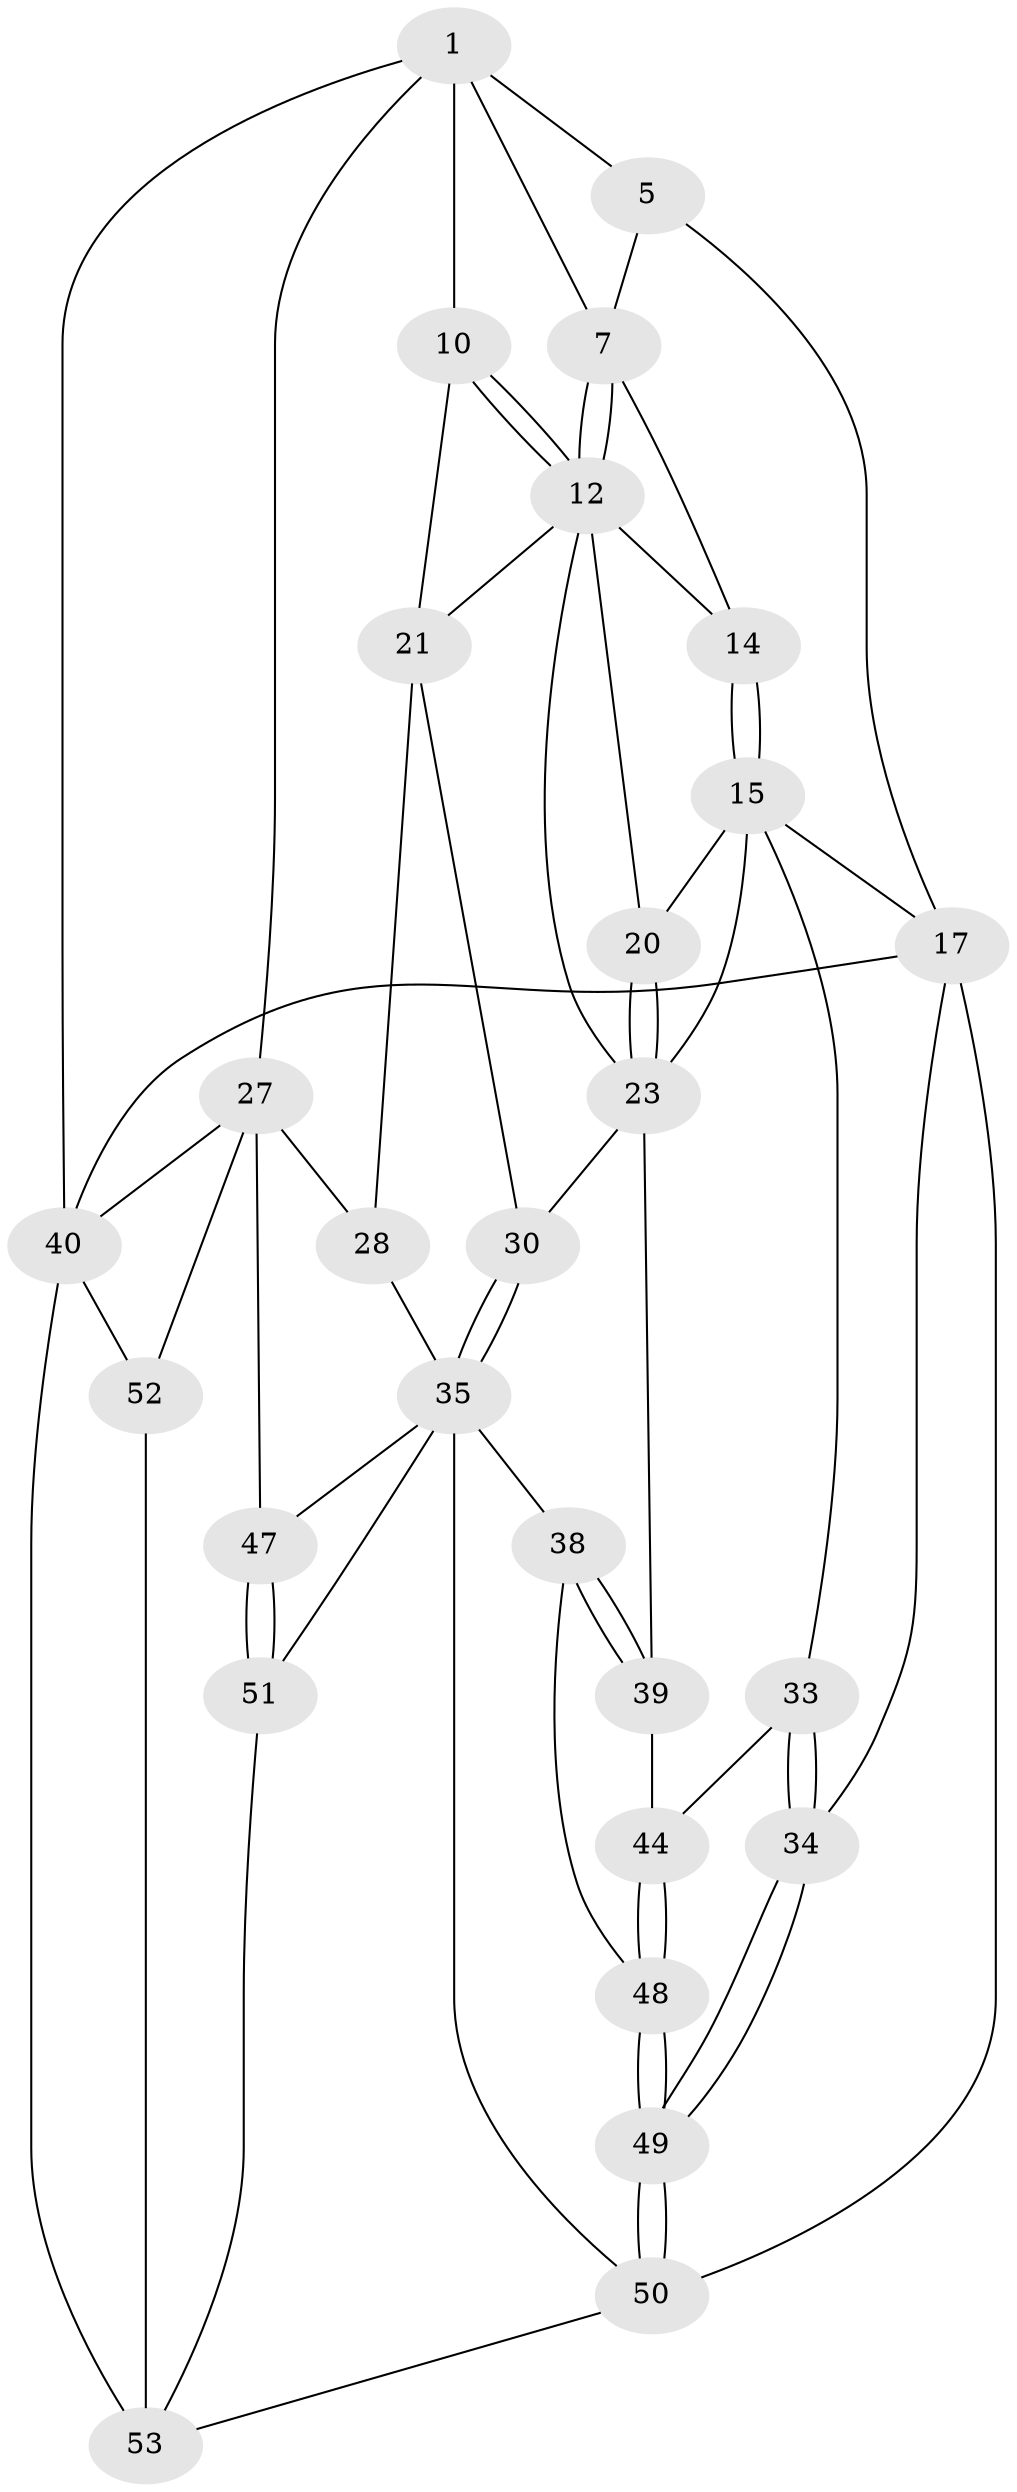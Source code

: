 // original degree distribution, {3: 0.03571428571428571, 5: 0.5357142857142857, 4: 0.23214285714285715, 6: 0.19642857142857142}
// Generated by graph-tools (version 1.1) at 2025/16/03/09/25 04:16:50]
// undirected, 28 vertices, 65 edges
graph export_dot {
graph [start="1"]
  node [color=gray90,style=filled];
  1 [pos="+0.4616928206209017+0",super="+6+2"];
  5 [pos="+0.4512773755689993+0",super="+9"];
  7 [pos="+0.3921663501819119+0.18435134754848956",super="+8"];
  10 [pos="+0.5383545082131457+0.24077845042093368",super="+11"];
  12 [pos="+0.4571464293764312+0.2560598355601488",super="+18"];
  14 [pos="+0.28482673099080896+0.2174798290688695"];
  15 [pos="+0.2533171328661034+0.3399836298419042",super="+16"];
  17 [pos="+0+0.15119270075020907",super="+31"];
  20 [pos="+0.2638037089971901+0.34532712286736134"];
  21 [pos="+0.6094865543690398+0.3984427220150425",super="+29"];
  23 [pos="+0.38603987712994214+0.4815572416402178",super="+24+26"];
  27 [pos="+1+0.38509346154567053",super="+43"];
  28 [pos="+0.8202859143575862+0.5794303912832263"];
  30 [pos="+0.5600054182516356+0.6543121578247476"];
  33 [pos="+0.10339773556599594+0.6301993435064964"];
  34 [pos="+0.047576416242418304+0.6535036183999957"];
  35 [pos="+0.5667573793164509+0.6883270410221906",super="+36+45"];
  38 [pos="+0.3612771514306261+0.6957234100205238"];
  39 [pos="+0.3266623392952545+0.5888349695893256"];
  40 [pos="+1+1",super="+41"];
  44 [pos="+0.11645496722465068+0.6346353910232311"];
  47 [pos="+0.8138843933813609+0.7495968615716576"];
  48 [pos="+0.2195729446797981+0.7306575554569372"];
  49 [pos="+0.21115856623808385+1"];
  50 [pos="+0.21317830031904442+1",super="+56"];
  51 [pos="+0.6910792173672053+0.9866047935816018"];
  52 [pos="+0.8568926249977922+0.7705784587061965"];
  53 [pos="+0.9076200792020324+0.8838933859469837",super="+54"];
  1 -- 10 [weight=2];
  1 -- 7;
  1 -- 5 [weight=2];
  1 -- 40;
  1 -- 27;
  5 -- 17 [weight=2];
  5 -- 7;
  7 -- 12;
  7 -- 12;
  7 -- 14;
  10 -- 12;
  10 -- 12;
  10 -- 21;
  12 -- 20;
  12 -- 21;
  12 -- 14;
  12 -- 23;
  14 -- 15;
  14 -- 15;
  15 -- 20;
  15 -- 17;
  15 -- 23;
  15 -- 33;
  17 -- 34;
  17 -- 50;
  17 -- 40;
  20 -- 23;
  20 -- 23;
  21 -- 28;
  21 -- 30;
  23 -- 39;
  23 -- 30;
  27 -- 28;
  27 -- 40;
  27 -- 52;
  27 -- 47;
  28 -- 35;
  30 -- 35;
  30 -- 35;
  33 -- 34;
  33 -- 34;
  33 -- 44;
  34 -- 49;
  34 -- 49;
  35 -- 51;
  35 -- 50;
  35 -- 38;
  35 -- 47;
  38 -- 39;
  38 -- 39;
  38 -- 48;
  39 -- 44;
  40 -- 52;
  40 -- 53 [weight=2];
  44 -- 48;
  44 -- 48;
  47 -- 51;
  47 -- 51;
  48 -- 49;
  48 -- 49;
  49 -- 50;
  49 -- 50;
  50 -- 53;
  51 -- 53;
  52 -- 53;
}
